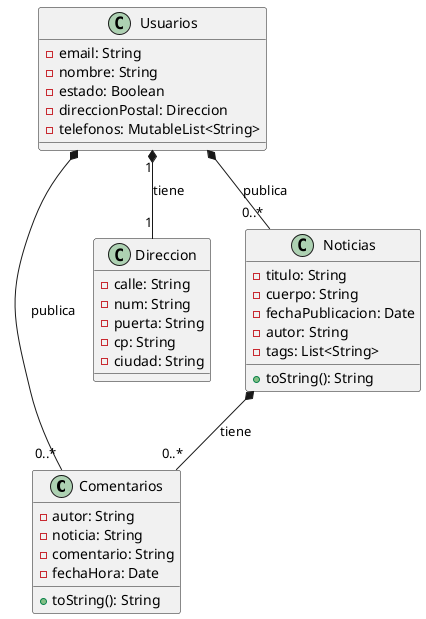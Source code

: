 @startuml

' Definición de clases
class Comentarios {
    - autor: String
    - noticia: String
    - comentario: String
    - fechaHora: Date
    + toString(): String
}

class Direccion {
    - calle: String
    - num: String
    - puerta: String
    - cp: String
    - ciudad: String
}

class Noticias {
    - titulo: String
    - cuerpo: String
    - fechaPublicacion: Date
    - autor: String
    - tags: List<String>
    + toString(): String
}

class Usuarios {
    - email: String
    - nombre: String
    - estado: Boolean
    - direccionPostal: Direccion
    - telefonos: MutableList<String>
}

Usuarios "1"*--"1" Direccion : tiene
Noticias *-- "0..*" Comentarios : tiene
Usuarios *-- "0..*" Noticias : publica
Usuarios *-- "0..*" Comentarios : publica
@enduml
